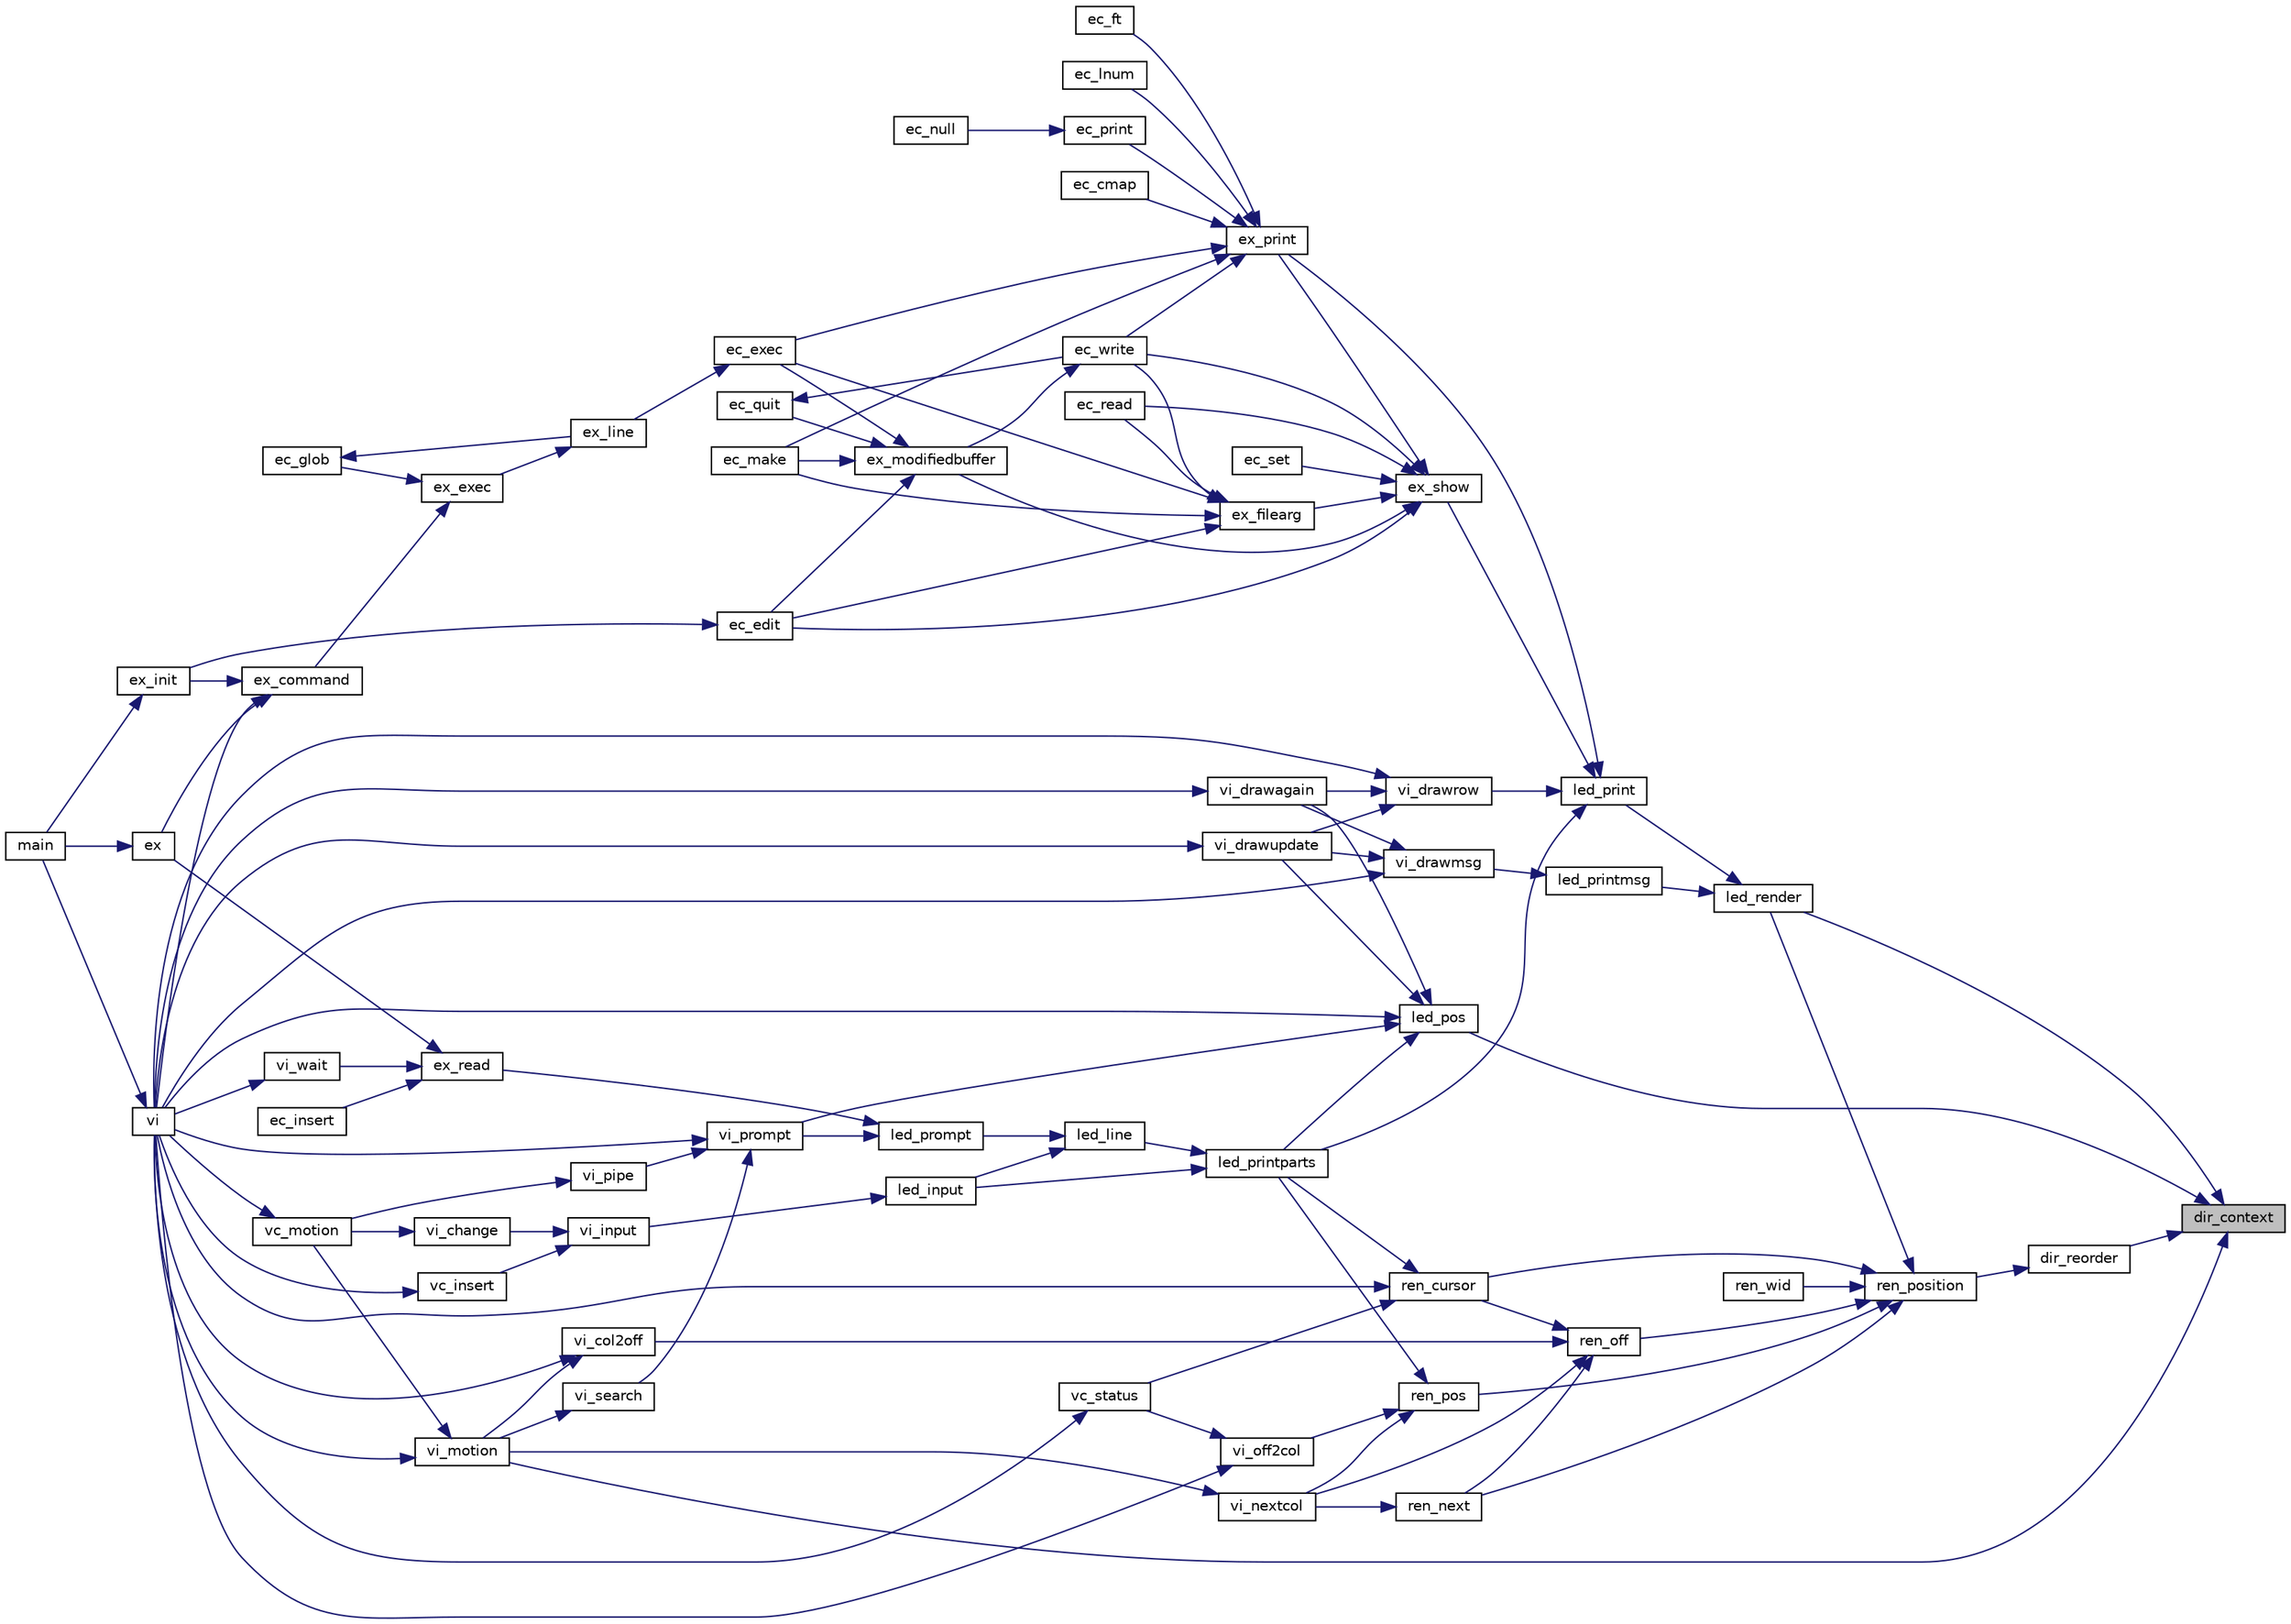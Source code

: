 digraph "dir_context"
{
 // INTERACTIVE_SVG=YES
 // LATEX_PDF_SIZE
  edge [fontname="Helvetica",fontsize="10",labelfontname="Helvetica",labelfontsize="10"];
  node [fontname="Helvetica",fontsize="10",shape=record];
  rankdir="RL";
  Node1 [label="dir_context",height=0.2,width=0.4,color="black", fillcolor="grey75", style="filled", fontcolor="black",tooltip=" "];
  Node1 -> Node2 [dir="back",color="midnightblue",fontsize="10",style="solid",fontname="Helvetica"];
  Node2 [label="dir_reorder",height=0.2,width=0.4,color="black", fillcolor="white", style="filled",URL="$vi_8h.html#a8703d559ca9c640b8b89c589cf75ac06",tooltip=" "];
  Node2 -> Node3 [dir="back",color="midnightblue",fontsize="10",style="solid",fontname="Helvetica"];
  Node3 [label="ren_position",height=0.2,width=0.4,color="black", fillcolor="white", style="filled",URL="$vi_8h.html#af6e197881adec94ce251c84adf3dd495",tooltip=" "];
  Node3 -> Node4 [dir="back",color="midnightblue",fontsize="10",style="solid",fontname="Helvetica"];
  Node4 [label="led_render",height=0.2,width=0.4,color="black", fillcolor="white", style="filled",URL="$led_8c.html#ad30f796594398b70e4ce9687b11bcdd9",tooltip=" "];
  Node4 -> Node5 [dir="back",color="midnightblue",fontsize="10",style="solid",fontname="Helvetica"];
  Node5 [label="led_print",height=0.2,width=0.4,color="black", fillcolor="white", style="filled",URL="$vi_8h.html#a4356f8fc86e72c470f35f0a5e4385576",tooltip=" "];
  Node5 -> Node6 [dir="back",color="midnightblue",fontsize="10",style="solid",fontname="Helvetica"];
  Node6 [label="ex_print",height=0.2,width=0.4,color="black", fillcolor="white", style="filled",URL="$vi_8h.html#a075721180ea187be49c7164dcff34122",tooltip=" "];
  Node6 -> Node7 [dir="back",color="midnightblue",fontsize="10",style="solid",fontname="Helvetica"];
  Node7 [label="ec_cmap",height=0.2,width=0.4,color="black", fillcolor="white", style="filled",URL="$ex_8c.html#a86b4adba0c96621f01383b9bacba4a01",tooltip=" "];
  Node6 -> Node8 [dir="back",color="midnightblue",fontsize="10",style="solid",fontname="Helvetica"];
  Node8 [label="ec_exec",height=0.2,width=0.4,color="black", fillcolor="white", style="filled",URL="$ex_8c.html#adcd83f163f659bd2596bcfc25d74bde9",tooltip=" "];
  Node8 -> Node9 [dir="back",color="midnightblue",fontsize="10",style="solid",fontname="Helvetica"];
  Node9 [label="ex_line",height=0.2,width=0.4,color="black", fillcolor="white", style="filled",URL="$ex_8c.html#a7d848d20211b2e1c868dde98ec5dfae9",tooltip=" "];
  Node9 -> Node10 [dir="back",color="midnightblue",fontsize="10",style="solid",fontname="Helvetica"];
  Node10 [label="ex_exec",height=0.2,width=0.4,color="black", fillcolor="white", style="filled",URL="$ex_8c.html#ab15ebfef933256d9741128e2ddf3f9b5",tooltip=" "];
  Node10 -> Node11 [dir="back",color="midnightblue",fontsize="10",style="solid",fontname="Helvetica"];
  Node11 [label="ec_glob",height=0.2,width=0.4,color="black", fillcolor="white", style="filled",URL="$ex_8c.html#a70c571bdde329a65e216c19b4aeaa628",tooltip=" "];
  Node11 -> Node9 [dir="back",color="midnightblue",fontsize="10",style="solid",fontname="Helvetica"];
  Node10 -> Node12 [dir="back",color="midnightblue",fontsize="10",style="solid",fontname="Helvetica"];
  Node12 [label="ex_command",height=0.2,width=0.4,color="black", fillcolor="white", style="filled",URL="$vi_8h.html#aa75c73cccb4878ec06ea5bf5b1b02295",tooltip=" "];
  Node12 -> Node13 [dir="back",color="midnightblue",fontsize="10",style="solid",fontname="Helvetica"];
  Node13 [label="ex",height=0.2,width=0.4,color="black", fillcolor="white", style="filled",URL="$vi_8h.html#ac395e51f25330a6e6033b6d0d22b2076",tooltip=" "];
  Node13 -> Node14 [dir="back",color="midnightblue",fontsize="10",style="solid",fontname="Helvetica"];
  Node14 [label="main",height=0.2,width=0.4,color="black", fillcolor="white", style="filled",URL="$vi_8c.html#a0ddf1224851353fc92bfbff6f499fa97",tooltip=" "];
  Node12 -> Node15 [dir="back",color="midnightblue",fontsize="10",style="solid",fontname="Helvetica"];
  Node15 [label="ex_init",height=0.2,width=0.4,color="black", fillcolor="white", style="filled",URL="$vi_8h.html#abe53b5c10f94f20cd5ed024371615fa1",tooltip=" "];
  Node15 -> Node14 [dir="back",color="midnightblue",fontsize="10",style="solid",fontname="Helvetica"];
  Node12 -> Node16 [dir="back",color="midnightblue",fontsize="10",style="solid",fontname="Helvetica"];
  Node16 [label="vi",height=0.2,width=0.4,color="black", fillcolor="white", style="filled",URL="$vi_8c.html#a8d808e0f3453afe6600673ee1ea5f828",tooltip=" "];
  Node16 -> Node14 [dir="back",color="midnightblue",fontsize="10",style="solid",fontname="Helvetica"];
  Node6 -> Node17 [dir="back",color="midnightblue",fontsize="10",style="solid",fontname="Helvetica"];
  Node17 [label="ec_ft",height=0.2,width=0.4,color="black", fillcolor="white", style="filled",URL="$ex_8c.html#a96a40531d1096a618d29639f2e42710b",tooltip=" "];
  Node6 -> Node18 [dir="back",color="midnightblue",fontsize="10",style="solid",fontname="Helvetica"];
  Node18 [label="ec_lnum",height=0.2,width=0.4,color="black", fillcolor="white", style="filled",URL="$ex_8c.html#a1d45a70b724f4cccae2ab746c711ebb1",tooltip=" "];
  Node6 -> Node19 [dir="back",color="midnightblue",fontsize="10",style="solid",fontname="Helvetica"];
  Node19 [label="ec_make",height=0.2,width=0.4,color="black", fillcolor="white", style="filled",URL="$ex_8c.html#aa69f426ff9728078fbb36f448c624a90",tooltip=" "];
  Node6 -> Node20 [dir="back",color="midnightblue",fontsize="10",style="solid",fontname="Helvetica"];
  Node20 [label="ec_print",height=0.2,width=0.4,color="black", fillcolor="white", style="filled",URL="$ex_8c.html#ad2c1a9505aa3097bac242b47a367f11d",tooltip=" "];
  Node20 -> Node21 [dir="back",color="midnightblue",fontsize="10",style="solid",fontname="Helvetica"];
  Node21 [label="ec_null",height=0.2,width=0.4,color="black", fillcolor="white", style="filled",URL="$ex_8c.html#affb8197a8f988443aadf1bf2800a0d0b",tooltip=" "];
  Node6 -> Node22 [dir="back",color="midnightblue",fontsize="10",style="solid",fontname="Helvetica"];
  Node22 [label="ec_write",height=0.2,width=0.4,color="black", fillcolor="white", style="filled",URL="$ex_8c.html#a057b67e2d4f23df3ad50a9d3ec86125b",tooltip=" "];
  Node22 -> Node23 [dir="back",color="midnightblue",fontsize="10",style="solid",fontname="Helvetica"];
  Node23 [label="ex_modifiedbuffer",height=0.2,width=0.4,color="black", fillcolor="white", style="filled",URL="$ex_8c.html#ab0cb848a971a3b2c09fcb456d887dd6b",tooltip=" "];
  Node23 -> Node24 [dir="back",color="midnightblue",fontsize="10",style="solid",fontname="Helvetica"];
  Node24 [label="ec_edit",height=0.2,width=0.4,color="black", fillcolor="white", style="filled",URL="$ex_8c.html#a8059390ad69866fa8e14bdb2521d4dc2",tooltip=" "];
  Node24 -> Node15 [dir="back",color="midnightblue",fontsize="10",style="solid",fontname="Helvetica"];
  Node23 -> Node8 [dir="back",color="midnightblue",fontsize="10",style="solid",fontname="Helvetica"];
  Node23 -> Node19 [dir="back",color="midnightblue",fontsize="10",style="solid",fontname="Helvetica"];
  Node23 -> Node25 [dir="back",color="midnightblue",fontsize="10",style="solid",fontname="Helvetica"];
  Node25 [label="ec_quit",height=0.2,width=0.4,color="black", fillcolor="white", style="filled",URL="$ex_8c.html#a87eef446de152fad41ce88a9a343b87d",tooltip=" "];
  Node25 -> Node22 [dir="back",color="midnightblue",fontsize="10",style="solid",fontname="Helvetica"];
  Node5 -> Node26 [dir="back",color="midnightblue",fontsize="10",style="solid",fontname="Helvetica"];
  Node26 [label="ex_show",height=0.2,width=0.4,color="black", fillcolor="white", style="filled",URL="$vi_8h.html#ad27b2fbb84601eb4c5af3b1f28feac75",tooltip=" "];
  Node26 -> Node24 [dir="back",color="midnightblue",fontsize="10",style="solid",fontname="Helvetica"];
  Node26 -> Node27 [dir="back",color="midnightblue",fontsize="10",style="solid",fontname="Helvetica"];
  Node27 [label="ec_read",height=0.2,width=0.4,color="black", fillcolor="white", style="filled",URL="$ex_8c.html#add0e79e1f1e3d45f4eaa6fbe5c1ca443",tooltip=" "];
  Node26 -> Node28 [dir="back",color="midnightblue",fontsize="10",style="solid",fontname="Helvetica"];
  Node28 [label="ec_set",height=0.2,width=0.4,color="black", fillcolor="white", style="filled",URL="$ex_8c.html#a98764f0b4faf5fd4b8baff03a7d73a6e",tooltip=" "];
  Node26 -> Node22 [dir="back",color="midnightblue",fontsize="10",style="solid",fontname="Helvetica"];
  Node26 -> Node29 [dir="back",color="midnightblue",fontsize="10",style="solid",fontname="Helvetica"];
  Node29 [label="ex_filearg",height=0.2,width=0.4,color="black", fillcolor="white", style="filled",URL="$ex_8c.html#a2b8907dfb6e95eb16e8a0f1ce0fe5bb6",tooltip=" "];
  Node29 -> Node24 [dir="back",color="midnightblue",fontsize="10",style="solid",fontname="Helvetica"];
  Node29 -> Node8 [dir="back",color="midnightblue",fontsize="10",style="solid",fontname="Helvetica"];
  Node29 -> Node19 [dir="back",color="midnightblue",fontsize="10",style="solid",fontname="Helvetica"];
  Node29 -> Node27 [dir="back",color="midnightblue",fontsize="10",style="solid",fontname="Helvetica"];
  Node29 -> Node22 [dir="back",color="midnightblue",fontsize="10",style="solid",fontname="Helvetica"];
  Node26 -> Node23 [dir="back",color="midnightblue",fontsize="10",style="solid",fontname="Helvetica"];
  Node26 -> Node6 [dir="back",color="midnightblue",fontsize="10",style="solid",fontname="Helvetica"];
  Node5 -> Node30 [dir="back",color="midnightblue",fontsize="10",style="solid",fontname="Helvetica"];
  Node30 [label="led_printparts",height=0.2,width=0.4,color="black", fillcolor="white", style="filled",URL="$led_8c.html#ae938cbff964c214e7e4f6aff4d5ce0f7",tooltip=" "];
  Node30 -> Node31 [dir="back",color="midnightblue",fontsize="10",style="solid",fontname="Helvetica"];
  Node31 [label="led_input",height=0.2,width=0.4,color="black", fillcolor="white", style="filled",URL="$vi_8h.html#ae72255a31cec31233723c101d9465d07",tooltip=" "];
  Node31 -> Node32 [dir="back",color="midnightblue",fontsize="10",style="solid",fontname="Helvetica"];
  Node32 [label="vi_input",height=0.2,width=0.4,color="black", fillcolor="white", style="filled",URL="$vi_8c.html#a653f6b0359cef492e11f404c4bf469b9",tooltip=" "];
  Node32 -> Node33 [dir="back",color="midnightblue",fontsize="10",style="solid",fontname="Helvetica"];
  Node33 [label="vc_insert",height=0.2,width=0.4,color="black", fillcolor="white", style="filled",URL="$vi_8c.html#a8bb357a77ed61da8858f138c6fa672a6",tooltip=" "];
  Node33 -> Node16 [dir="back",color="midnightblue",fontsize="10",style="solid",fontname="Helvetica"];
  Node32 -> Node34 [dir="back",color="midnightblue",fontsize="10",style="solid",fontname="Helvetica"];
  Node34 [label="vi_change",height=0.2,width=0.4,color="black", fillcolor="white", style="filled",URL="$vi_8c.html#ae37b094c3bb647d8c1a4ac4e858ce518",tooltip=" "];
  Node34 -> Node35 [dir="back",color="midnightblue",fontsize="10",style="solid",fontname="Helvetica"];
  Node35 [label="vc_motion",height=0.2,width=0.4,color="black", fillcolor="white", style="filled",URL="$vi_8c.html#a06cbc6eb843436a0e77e07cbab0c4538",tooltip=" "];
  Node35 -> Node16 [dir="back",color="midnightblue",fontsize="10",style="solid",fontname="Helvetica"];
  Node30 -> Node36 [dir="back",color="midnightblue",fontsize="10",style="solid",fontname="Helvetica"];
  Node36 [label="led_line",height=0.2,width=0.4,color="black", fillcolor="white", style="filled",URL="$led_8c.html#a617ec615e86687b5c10df33b271256c8",tooltip=" "];
  Node36 -> Node31 [dir="back",color="midnightblue",fontsize="10",style="solid",fontname="Helvetica"];
  Node36 -> Node37 [dir="back",color="midnightblue",fontsize="10",style="solid",fontname="Helvetica"];
  Node37 [label="led_prompt",height=0.2,width=0.4,color="black", fillcolor="white", style="filled",URL="$vi_8h.html#a173bb468e1e2a066136316f98b49c108",tooltip=" "];
  Node37 -> Node38 [dir="back",color="midnightblue",fontsize="10",style="solid",fontname="Helvetica"];
  Node38 [label="ex_read",height=0.2,width=0.4,color="black", fillcolor="white", style="filled",URL="$vi_8h.html#a7ba56272fe1a7d523192729a0bb5edf7",tooltip=" "];
  Node38 -> Node39 [dir="back",color="midnightblue",fontsize="10",style="solid",fontname="Helvetica"];
  Node39 [label="ec_insert",height=0.2,width=0.4,color="black", fillcolor="white", style="filled",URL="$ex_8c.html#a0908784dc65be2da119a6b72ef96dec2",tooltip=" "];
  Node38 -> Node13 [dir="back",color="midnightblue",fontsize="10",style="solid",fontname="Helvetica"];
  Node38 -> Node40 [dir="back",color="midnightblue",fontsize="10",style="solid",fontname="Helvetica"];
  Node40 [label="vi_wait",height=0.2,width=0.4,color="black", fillcolor="white", style="filled",URL="$vi_8c.html#a9d85e9ed087401367529ab86a5dbf0c5",tooltip=" "];
  Node40 -> Node16 [dir="back",color="midnightblue",fontsize="10",style="solid",fontname="Helvetica"];
  Node37 -> Node41 [dir="back",color="midnightblue",fontsize="10",style="solid",fontname="Helvetica"];
  Node41 [label="vi_prompt",height=0.2,width=0.4,color="black", fillcolor="white", style="filled",URL="$vi_8c.html#a57965473297aad4c4333fdd3897c11f3",tooltip=" "];
  Node41 -> Node16 [dir="back",color="midnightblue",fontsize="10",style="solid",fontname="Helvetica"];
  Node41 -> Node42 [dir="back",color="midnightblue",fontsize="10",style="solid",fontname="Helvetica"];
  Node42 [label="vi_pipe",height=0.2,width=0.4,color="black", fillcolor="white", style="filled",URL="$vi_8c.html#ab8e0c9b9d2ef5161c6a3a8828606df5f",tooltip=" "];
  Node42 -> Node35 [dir="back",color="midnightblue",fontsize="10",style="solid",fontname="Helvetica"];
  Node41 -> Node43 [dir="back",color="midnightblue",fontsize="10",style="solid",fontname="Helvetica"];
  Node43 [label="vi_search",height=0.2,width=0.4,color="black", fillcolor="white", style="filled",URL="$vi_8c.html#a93701c59617d4f96cbaa207e89178f87",tooltip=" "];
  Node43 -> Node44 [dir="back",color="midnightblue",fontsize="10",style="solid",fontname="Helvetica"];
  Node44 [label="vi_motion",height=0.2,width=0.4,color="black", fillcolor="white", style="filled",URL="$vi_8c.html#aaa4777ea0715ea846346d0f27a0cfa3f",tooltip=" "];
  Node44 -> Node35 [dir="back",color="midnightblue",fontsize="10",style="solid",fontname="Helvetica"];
  Node44 -> Node16 [dir="back",color="midnightblue",fontsize="10",style="solid",fontname="Helvetica"];
  Node5 -> Node45 [dir="back",color="midnightblue",fontsize="10",style="solid",fontname="Helvetica"];
  Node45 [label="vi_drawrow",height=0.2,width=0.4,color="black", fillcolor="white", style="filled",URL="$vi_8c.html#af48ebb44cac26d2c52f0ada762be5bf6",tooltip=" "];
  Node45 -> Node16 [dir="back",color="midnightblue",fontsize="10",style="solid",fontname="Helvetica"];
  Node45 -> Node46 [dir="back",color="midnightblue",fontsize="10",style="solid",fontname="Helvetica"];
  Node46 [label="vi_drawagain",height=0.2,width=0.4,color="black", fillcolor="white", style="filled",URL="$vi_8c.html#a2b620fa68325e1b708f07af90f50c3d8",tooltip=" "];
  Node46 -> Node16 [dir="back",color="midnightblue",fontsize="10",style="solid",fontname="Helvetica"];
  Node45 -> Node47 [dir="back",color="midnightblue",fontsize="10",style="solid",fontname="Helvetica"];
  Node47 [label="vi_drawupdate",height=0.2,width=0.4,color="black", fillcolor="white", style="filled",URL="$vi_8c.html#a9896bc9688f6102408f66aa0ad7e64f9",tooltip=" "];
  Node47 -> Node16 [dir="back",color="midnightblue",fontsize="10",style="solid",fontname="Helvetica"];
  Node4 -> Node48 [dir="back",color="midnightblue",fontsize="10",style="solid",fontname="Helvetica"];
  Node48 [label="led_printmsg",height=0.2,width=0.4,color="black", fillcolor="white", style="filled",URL="$vi_8h.html#a7838c5ed4623338b3fa9b2c6da4485eb",tooltip=" "];
  Node48 -> Node49 [dir="back",color="midnightblue",fontsize="10",style="solid",fontname="Helvetica"];
  Node49 [label="vi_drawmsg",height=0.2,width=0.4,color="black", fillcolor="white", style="filled",URL="$vi_8c.html#aa59b6f8d6056ad376a3a5ec45ce1686b",tooltip=" "];
  Node49 -> Node16 [dir="back",color="midnightblue",fontsize="10",style="solid",fontname="Helvetica"];
  Node49 -> Node46 [dir="back",color="midnightblue",fontsize="10",style="solid",fontname="Helvetica"];
  Node49 -> Node47 [dir="back",color="midnightblue",fontsize="10",style="solid",fontname="Helvetica"];
  Node3 -> Node50 [dir="back",color="midnightblue",fontsize="10",style="solid",fontname="Helvetica"];
  Node50 [label="ren_cursor",height=0.2,width=0.4,color="black", fillcolor="white", style="filled",URL="$vi_8h.html#a60f81bf9835d8eee93b82d5236763c83",tooltip=" "];
  Node50 -> Node30 [dir="back",color="midnightblue",fontsize="10",style="solid",fontname="Helvetica"];
  Node50 -> Node51 [dir="back",color="midnightblue",fontsize="10",style="solid",fontname="Helvetica"];
  Node51 [label="vc_status",height=0.2,width=0.4,color="black", fillcolor="white", style="filled",URL="$vi_8c.html#ab7d24df5f19f55dae6f719cd5bcfbe6f",tooltip=" "];
  Node51 -> Node16 [dir="back",color="midnightblue",fontsize="10",style="solid",fontname="Helvetica"];
  Node50 -> Node16 [dir="back",color="midnightblue",fontsize="10",style="solid",fontname="Helvetica"];
  Node3 -> Node52 [dir="back",color="midnightblue",fontsize="10",style="solid",fontname="Helvetica"];
  Node52 [label="ren_next",height=0.2,width=0.4,color="black", fillcolor="white", style="filled",URL="$vi_8h.html#aa288077162077d17ddd836c0167a2ad0",tooltip=" "];
  Node52 -> Node53 [dir="back",color="midnightblue",fontsize="10",style="solid",fontname="Helvetica"];
  Node53 [label="vi_nextcol",height=0.2,width=0.4,color="black", fillcolor="white", style="filled",URL="$vi_8c.html#a7ace2fb061a4295d64c45c1eecae3bfb",tooltip=" "];
  Node53 -> Node44 [dir="back",color="midnightblue",fontsize="10",style="solid",fontname="Helvetica"];
  Node3 -> Node54 [dir="back",color="midnightblue",fontsize="10",style="solid",fontname="Helvetica"];
  Node54 [label="ren_off",height=0.2,width=0.4,color="black", fillcolor="white", style="filled",URL="$vi_8h.html#a5a98e4d81939491445eac54b2358f5a2",tooltip=" "];
  Node54 -> Node50 [dir="back",color="midnightblue",fontsize="10",style="solid",fontname="Helvetica"];
  Node54 -> Node52 [dir="back",color="midnightblue",fontsize="10",style="solid",fontname="Helvetica"];
  Node54 -> Node55 [dir="back",color="midnightblue",fontsize="10",style="solid",fontname="Helvetica"];
  Node55 [label="vi_col2off",height=0.2,width=0.4,color="black", fillcolor="white", style="filled",URL="$vi_8c.html#a83a87d8b15b1ae0ee60fa2570b104bbc",tooltip=" "];
  Node55 -> Node16 [dir="back",color="midnightblue",fontsize="10",style="solid",fontname="Helvetica"];
  Node55 -> Node44 [dir="back",color="midnightblue",fontsize="10",style="solid",fontname="Helvetica"];
  Node54 -> Node53 [dir="back",color="midnightblue",fontsize="10",style="solid",fontname="Helvetica"];
  Node3 -> Node56 [dir="back",color="midnightblue",fontsize="10",style="solid",fontname="Helvetica"];
  Node56 [label="ren_pos",height=0.2,width=0.4,color="black", fillcolor="white", style="filled",URL="$vi_8h.html#ab66e6a45a074bd54643b4c6fba4abfe4",tooltip=" "];
  Node56 -> Node30 [dir="back",color="midnightblue",fontsize="10",style="solid",fontname="Helvetica"];
  Node56 -> Node53 [dir="back",color="midnightblue",fontsize="10",style="solid",fontname="Helvetica"];
  Node56 -> Node57 [dir="back",color="midnightblue",fontsize="10",style="solid",fontname="Helvetica"];
  Node57 [label="vi_off2col",height=0.2,width=0.4,color="black", fillcolor="white", style="filled",URL="$vi_8c.html#a399ec531a29a3e8915287df4c855acf6",tooltip=" "];
  Node57 -> Node51 [dir="back",color="midnightblue",fontsize="10",style="solid",fontname="Helvetica"];
  Node57 -> Node16 [dir="back",color="midnightblue",fontsize="10",style="solid",fontname="Helvetica"];
  Node3 -> Node58 [dir="back",color="midnightblue",fontsize="10",style="solid",fontname="Helvetica"];
  Node58 [label="ren_wid",height=0.2,width=0.4,color="black", fillcolor="white", style="filled",URL="$vi_8h.html#a887acd2e2c8513cfbb7e27f69d9835a7",tooltip=" "];
  Node1 -> Node59 [dir="back",color="midnightblue",fontsize="10",style="solid",fontname="Helvetica"];
  Node59 [label="led_pos",height=0.2,width=0.4,color="black", fillcolor="white", style="filled",URL="$vi_8h.html#ad28a8cfbca68058d859c97d73d9121c5",tooltip=" "];
  Node59 -> Node30 [dir="back",color="midnightblue",fontsize="10",style="solid",fontname="Helvetica"];
  Node59 -> Node16 [dir="back",color="midnightblue",fontsize="10",style="solid",fontname="Helvetica"];
  Node59 -> Node46 [dir="back",color="midnightblue",fontsize="10",style="solid",fontname="Helvetica"];
  Node59 -> Node47 [dir="back",color="midnightblue",fontsize="10",style="solid",fontname="Helvetica"];
  Node59 -> Node41 [dir="back",color="midnightblue",fontsize="10",style="solid",fontname="Helvetica"];
  Node1 -> Node4 [dir="back",color="midnightblue",fontsize="10",style="solid",fontname="Helvetica"];
  Node1 -> Node44 [dir="back",color="midnightblue",fontsize="10",style="solid",fontname="Helvetica"];
}
